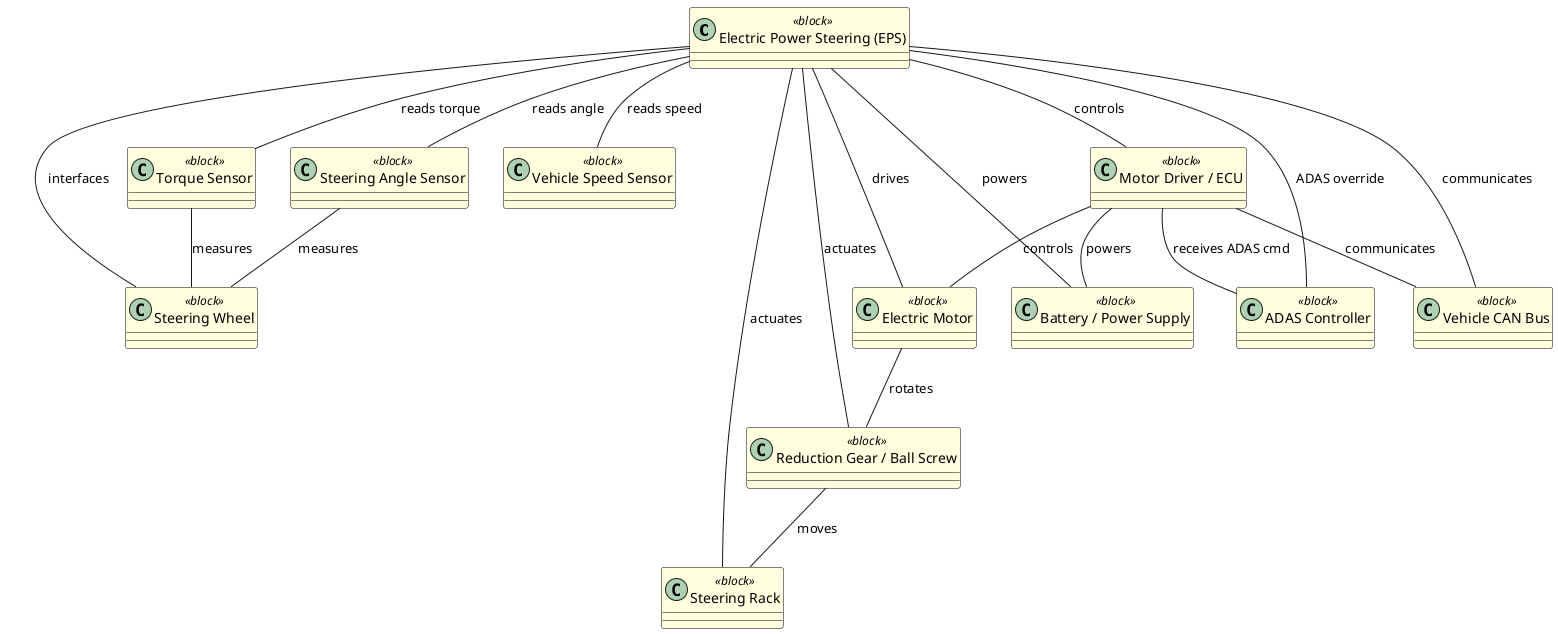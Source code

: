 @startuml EPS_BDD

' Stereotypes for SysML blocks
skinparam class {
    BackgroundColor<<block>> LightYellow
    BorderColor<<block>> Black
}

class "Electric Power Steering (EPS)" as EPS <<block>>
class "Torque Sensor" as TS <<block>>
class "Steering Angle Sensor" as SAS <<block>>
class "Vehicle Speed Sensor" as VSS <<block>>
class "Electric Motor" as EM <<block>>
class "Motor Driver / ECU" as ECU <<block>>
class "Reduction Gear / Ball Screw" as RG <<block>>
class "Battery / Power Supply" as BAT <<block>>
class "ADAS Controller" as ADAS <<block>>
class "Vehicle CAN Bus" as CAN <<block>>
class "Steering Wheel" as SW <<block>>
class "Steering Rack" as SR <<block>>

EPS -- TS : reads torque
EPS -- SAS : reads angle
EPS -- VSS : reads speed
EPS -- EM : drives
EPS -- ECU : controls
EPS -- RG : actuates
EPS -- BAT : powers
EPS -- ADAS : ADAS override
EPS -- CAN : communicates
EPS -- SW : interfaces
EPS -- SR : actuates

TS -- SW : measures
SAS -- SW : measures
EM -- RG : rotates
RG -- SR : moves
ECU -- EM : controls
ECU -- ADAS : receives ADAS cmd
ECU -- CAN : communicates
ECU -- BAT : powers

@enduml 